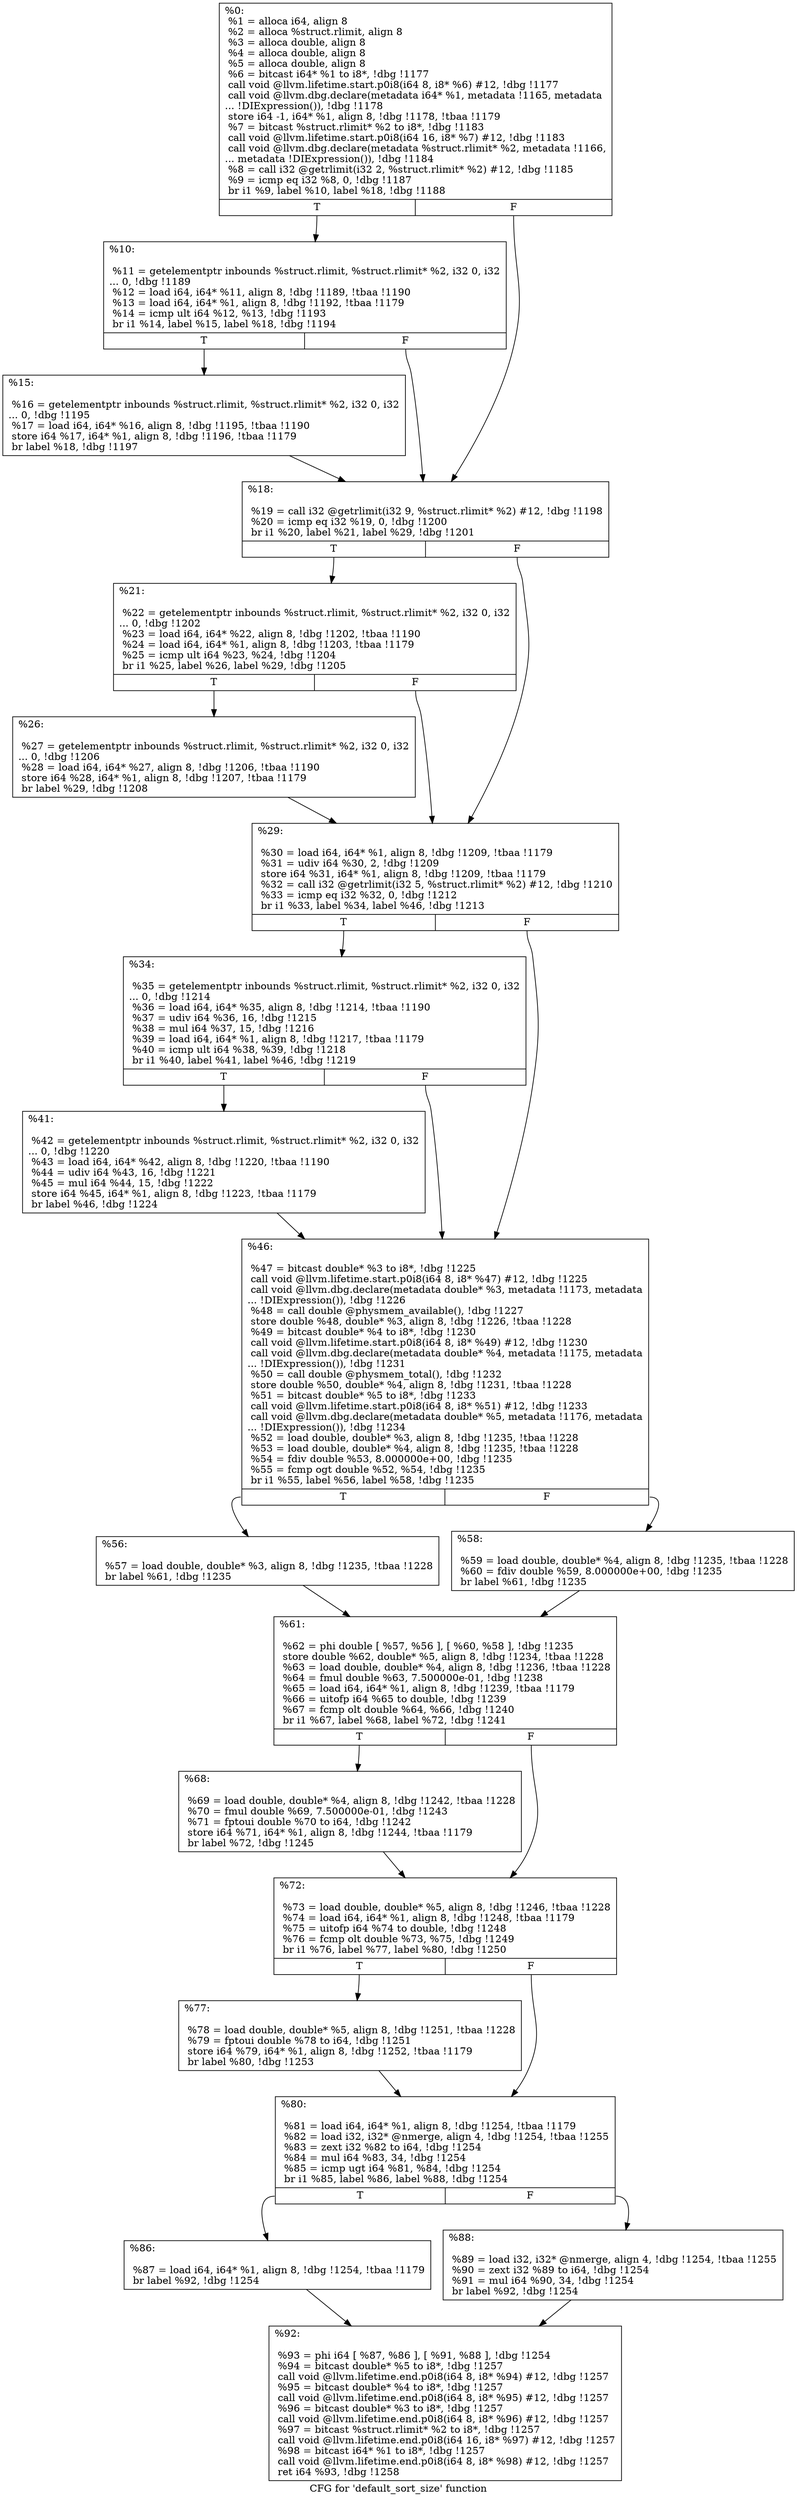 digraph "CFG for 'default_sort_size' function" {
	label="CFG for 'default_sort_size' function";

	Node0x17a4620 [shape=record,label="{%0:\l  %1 = alloca i64, align 8\l  %2 = alloca %struct.rlimit, align 8\l  %3 = alloca double, align 8\l  %4 = alloca double, align 8\l  %5 = alloca double, align 8\l  %6 = bitcast i64* %1 to i8*, !dbg !1177\l  call void @llvm.lifetime.start.p0i8(i64 8, i8* %6) #12, !dbg !1177\l  call void @llvm.dbg.declare(metadata i64* %1, metadata !1165, metadata\l... !DIExpression()), !dbg !1178\l  store i64 -1, i64* %1, align 8, !dbg !1178, !tbaa !1179\l  %7 = bitcast %struct.rlimit* %2 to i8*, !dbg !1183\l  call void @llvm.lifetime.start.p0i8(i64 16, i8* %7) #12, !dbg !1183\l  call void @llvm.dbg.declare(metadata %struct.rlimit* %2, metadata !1166,\l... metadata !DIExpression()), !dbg !1184\l  %8 = call i32 @getrlimit(i32 2, %struct.rlimit* %2) #12, !dbg !1185\l  %9 = icmp eq i32 %8, 0, !dbg !1187\l  br i1 %9, label %10, label %18, !dbg !1188\l|{<s0>T|<s1>F}}"];
	Node0x17a4620:s0 -> Node0x17a4ba0;
	Node0x17a4620:s1 -> Node0x17a4c40;
	Node0x17a4ba0 [shape=record,label="{%10:\l\l  %11 = getelementptr inbounds %struct.rlimit, %struct.rlimit* %2, i32 0, i32\l... 0, !dbg !1189\l  %12 = load i64, i64* %11, align 8, !dbg !1189, !tbaa !1190\l  %13 = load i64, i64* %1, align 8, !dbg !1192, !tbaa !1179\l  %14 = icmp ult i64 %12, %13, !dbg !1193\l  br i1 %14, label %15, label %18, !dbg !1194\l|{<s0>T|<s1>F}}"];
	Node0x17a4ba0:s0 -> Node0x17a4bf0;
	Node0x17a4ba0:s1 -> Node0x17a4c40;
	Node0x17a4bf0 [shape=record,label="{%15:\l\l  %16 = getelementptr inbounds %struct.rlimit, %struct.rlimit* %2, i32 0, i32\l... 0, !dbg !1195\l  %17 = load i64, i64* %16, align 8, !dbg !1195, !tbaa !1190\l  store i64 %17, i64* %1, align 8, !dbg !1196, !tbaa !1179\l  br label %18, !dbg !1197\l}"];
	Node0x17a4bf0 -> Node0x17a4c40;
	Node0x17a4c40 [shape=record,label="{%18:\l\l  %19 = call i32 @getrlimit(i32 9, %struct.rlimit* %2) #12, !dbg !1198\l  %20 = icmp eq i32 %19, 0, !dbg !1200\l  br i1 %20, label %21, label %29, !dbg !1201\l|{<s0>T|<s1>F}}"];
	Node0x17a4c40:s0 -> Node0x17a4c90;
	Node0x17a4c40:s1 -> Node0x17a4d30;
	Node0x17a4c90 [shape=record,label="{%21:\l\l  %22 = getelementptr inbounds %struct.rlimit, %struct.rlimit* %2, i32 0, i32\l... 0, !dbg !1202\l  %23 = load i64, i64* %22, align 8, !dbg !1202, !tbaa !1190\l  %24 = load i64, i64* %1, align 8, !dbg !1203, !tbaa !1179\l  %25 = icmp ult i64 %23, %24, !dbg !1204\l  br i1 %25, label %26, label %29, !dbg !1205\l|{<s0>T|<s1>F}}"];
	Node0x17a4c90:s0 -> Node0x17a4ce0;
	Node0x17a4c90:s1 -> Node0x17a4d30;
	Node0x17a4ce0 [shape=record,label="{%26:\l\l  %27 = getelementptr inbounds %struct.rlimit, %struct.rlimit* %2, i32 0, i32\l... 0, !dbg !1206\l  %28 = load i64, i64* %27, align 8, !dbg !1206, !tbaa !1190\l  store i64 %28, i64* %1, align 8, !dbg !1207, !tbaa !1179\l  br label %29, !dbg !1208\l}"];
	Node0x17a4ce0 -> Node0x17a4d30;
	Node0x17a4d30 [shape=record,label="{%29:\l\l  %30 = load i64, i64* %1, align 8, !dbg !1209, !tbaa !1179\l  %31 = udiv i64 %30, 2, !dbg !1209\l  store i64 %31, i64* %1, align 8, !dbg !1209, !tbaa !1179\l  %32 = call i32 @getrlimit(i32 5, %struct.rlimit* %2) #12, !dbg !1210\l  %33 = icmp eq i32 %32, 0, !dbg !1212\l  br i1 %33, label %34, label %46, !dbg !1213\l|{<s0>T|<s1>F}}"];
	Node0x17a4d30:s0 -> Node0x17a4d80;
	Node0x17a4d30:s1 -> Node0x17a4e20;
	Node0x17a4d80 [shape=record,label="{%34:\l\l  %35 = getelementptr inbounds %struct.rlimit, %struct.rlimit* %2, i32 0, i32\l... 0, !dbg !1214\l  %36 = load i64, i64* %35, align 8, !dbg !1214, !tbaa !1190\l  %37 = udiv i64 %36, 16, !dbg !1215\l  %38 = mul i64 %37, 15, !dbg !1216\l  %39 = load i64, i64* %1, align 8, !dbg !1217, !tbaa !1179\l  %40 = icmp ult i64 %38, %39, !dbg !1218\l  br i1 %40, label %41, label %46, !dbg !1219\l|{<s0>T|<s1>F}}"];
	Node0x17a4d80:s0 -> Node0x17a4dd0;
	Node0x17a4d80:s1 -> Node0x17a4e20;
	Node0x17a4dd0 [shape=record,label="{%41:\l\l  %42 = getelementptr inbounds %struct.rlimit, %struct.rlimit* %2, i32 0, i32\l... 0, !dbg !1220\l  %43 = load i64, i64* %42, align 8, !dbg !1220, !tbaa !1190\l  %44 = udiv i64 %43, 16, !dbg !1221\l  %45 = mul i64 %44, 15, !dbg !1222\l  store i64 %45, i64* %1, align 8, !dbg !1223, !tbaa !1179\l  br label %46, !dbg !1224\l}"];
	Node0x17a4dd0 -> Node0x17a4e20;
	Node0x17a4e20 [shape=record,label="{%46:\l\l  %47 = bitcast double* %3 to i8*, !dbg !1225\l  call void @llvm.lifetime.start.p0i8(i64 8, i8* %47) #12, !dbg !1225\l  call void @llvm.dbg.declare(metadata double* %3, metadata !1173, metadata\l... !DIExpression()), !dbg !1226\l  %48 = call double @physmem_available(), !dbg !1227\l  store double %48, double* %3, align 8, !dbg !1226, !tbaa !1228\l  %49 = bitcast double* %4 to i8*, !dbg !1230\l  call void @llvm.lifetime.start.p0i8(i64 8, i8* %49) #12, !dbg !1230\l  call void @llvm.dbg.declare(metadata double* %4, metadata !1175, metadata\l... !DIExpression()), !dbg !1231\l  %50 = call double @physmem_total(), !dbg !1232\l  store double %50, double* %4, align 8, !dbg !1231, !tbaa !1228\l  %51 = bitcast double* %5 to i8*, !dbg !1233\l  call void @llvm.lifetime.start.p0i8(i64 8, i8* %51) #12, !dbg !1233\l  call void @llvm.dbg.declare(metadata double* %5, metadata !1176, metadata\l... !DIExpression()), !dbg !1234\l  %52 = load double, double* %3, align 8, !dbg !1235, !tbaa !1228\l  %53 = load double, double* %4, align 8, !dbg !1235, !tbaa !1228\l  %54 = fdiv double %53, 8.000000e+00, !dbg !1235\l  %55 = fcmp ogt double %52, %54, !dbg !1235\l  br i1 %55, label %56, label %58, !dbg !1235\l|{<s0>T|<s1>F}}"];
	Node0x17a4e20:s0 -> Node0x17a4e70;
	Node0x17a4e20:s1 -> Node0x17a4ec0;
	Node0x17a4e70 [shape=record,label="{%56:\l\l  %57 = load double, double* %3, align 8, !dbg !1235, !tbaa !1228\l  br label %61, !dbg !1235\l}"];
	Node0x17a4e70 -> Node0x17a4f10;
	Node0x17a4ec0 [shape=record,label="{%58:\l\l  %59 = load double, double* %4, align 8, !dbg !1235, !tbaa !1228\l  %60 = fdiv double %59, 8.000000e+00, !dbg !1235\l  br label %61, !dbg !1235\l}"];
	Node0x17a4ec0 -> Node0x17a4f10;
	Node0x17a4f10 [shape=record,label="{%61:\l\l  %62 = phi double [ %57, %56 ], [ %60, %58 ], !dbg !1235\l  store double %62, double* %5, align 8, !dbg !1234, !tbaa !1228\l  %63 = load double, double* %4, align 8, !dbg !1236, !tbaa !1228\l  %64 = fmul double %63, 7.500000e-01, !dbg !1238\l  %65 = load i64, i64* %1, align 8, !dbg !1239, !tbaa !1179\l  %66 = uitofp i64 %65 to double, !dbg !1239\l  %67 = fcmp olt double %64, %66, !dbg !1240\l  br i1 %67, label %68, label %72, !dbg !1241\l|{<s0>T|<s1>F}}"];
	Node0x17a4f10:s0 -> Node0x17a4f60;
	Node0x17a4f10:s1 -> Node0x17a4fb0;
	Node0x17a4f60 [shape=record,label="{%68:\l\l  %69 = load double, double* %4, align 8, !dbg !1242, !tbaa !1228\l  %70 = fmul double %69, 7.500000e-01, !dbg !1243\l  %71 = fptoui double %70 to i64, !dbg !1242\l  store i64 %71, i64* %1, align 8, !dbg !1244, !tbaa !1179\l  br label %72, !dbg !1245\l}"];
	Node0x17a4f60 -> Node0x17a4fb0;
	Node0x17a4fb0 [shape=record,label="{%72:\l\l  %73 = load double, double* %5, align 8, !dbg !1246, !tbaa !1228\l  %74 = load i64, i64* %1, align 8, !dbg !1248, !tbaa !1179\l  %75 = uitofp i64 %74 to double, !dbg !1248\l  %76 = fcmp olt double %73, %75, !dbg !1249\l  br i1 %76, label %77, label %80, !dbg !1250\l|{<s0>T|<s1>F}}"];
	Node0x17a4fb0:s0 -> Node0x17a5000;
	Node0x17a4fb0:s1 -> Node0x17a5050;
	Node0x17a5000 [shape=record,label="{%77:\l\l  %78 = load double, double* %5, align 8, !dbg !1251, !tbaa !1228\l  %79 = fptoui double %78 to i64, !dbg !1251\l  store i64 %79, i64* %1, align 8, !dbg !1252, !tbaa !1179\l  br label %80, !dbg !1253\l}"];
	Node0x17a5000 -> Node0x17a5050;
	Node0x17a5050 [shape=record,label="{%80:\l\l  %81 = load i64, i64* %1, align 8, !dbg !1254, !tbaa !1179\l  %82 = load i32, i32* @nmerge, align 4, !dbg !1254, !tbaa !1255\l  %83 = zext i32 %82 to i64, !dbg !1254\l  %84 = mul i64 %83, 34, !dbg !1254\l  %85 = icmp ugt i64 %81, %84, !dbg !1254\l  br i1 %85, label %86, label %88, !dbg !1254\l|{<s0>T|<s1>F}}"];
	Node0x17a5050:s0 -> Node0x17a50a0;
	Node0x17a5050:s1 -> Node0x17a50f0;
	Node0x17a50a0 [shape=record,label="{%86:\l\l  %87 = load i64, i64* %1, align 8, !dbg !1254, !tbaa !1179\l  br label %92, !dbg !1254\l}"];
	Node0x17a50a0 -> Node0x17a5140;
	Node0x17a50f0 [shape=record,label="{%88:\l\l  %89 = load i32, i32* @nmerge, align 4, !dbg !1254, !tbaa !1255\l  %90 = zext i32 %89 to i64, !dbg !1254\l  %91 = mul i64 %90, 34, !dbg !1254\l  br label %92, !dbg !1254\l}"];
	Node0x17a50f0 -> Node0x17a5140;
	Node0x17a5140 [shape=record,label="{%92:\l\l  %93 = phi i64 [ %87, %86 ], [ %91, %88 ], !dbg !1254\l  %94 = bitcast double* %5 to i8*, !dbg !1257\l  call void @llvm.lifetime.end.p0i8(i64 8, i8* %94) #12, !dbg !1257\l  %95 = bitcast double* %4 to i8*, !dbg !1257\l  call void @llvm.lifetime.end.p0i8(i64 8, i8* %95) #12, !dbg !1257\l  %96 = bitcast double* %3 to i8*, !dbg !1257\l  call void @llvm.lifetime.end.p0i8(i64 8, i8* %96) #12, !dbg !1257\l  %97 = bitcast %struct.rlimit* %2 to i8*, !dbg !1257\l  call void @llvm.lifetime.end.p0i8(i64 16, i8* %97) #12, !dbg !1257\l  %98 = bitcast i64* %1 to i8*, !dbg !1257\l  call void @llvm.lifetime.end.p0i8(i64 8, i8* %98) #12, !dbg !1257\l  ret i64 %93, !dbg !1258\l}"];
}
